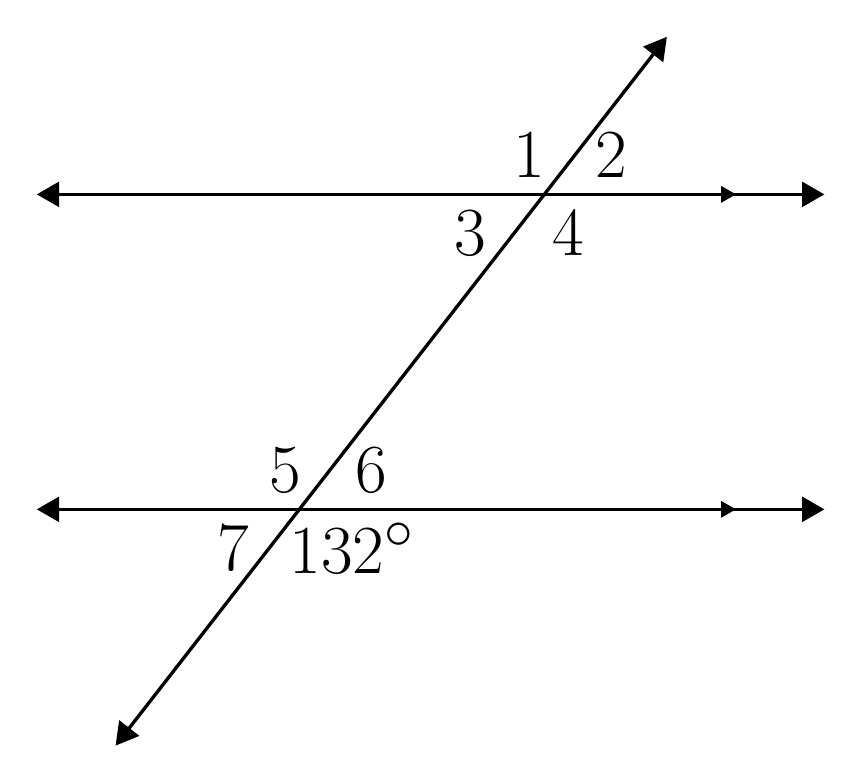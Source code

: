\begin{tikzpicture}
	\node (0) at (-3,2) {};
	\node (1) at (7,2) {};
	\node (2) at (-3,-2) {};
	\node (3) at (7,-2) {};
	\node (4) at (-2, -5) {};
	\node (5) at (5, 4) {};

	\draw [very thick, triangle 60 - triangle 60] (0.center) to (1.center);
	\draw [very thick, triangle 60 - triangle 60] (2.center) to (3.center);
	\draw [very thick, triangle 60 - triangle 60] (4.center) to (5.center);
	
	\node at (3.25,2.5) {\Huge 1};
	\node at (4.3,2.5) {\Huge 2};
	\node at (2.5,1.5) {\Huge 3};
	\node at (3.75,1.5) {\Huge 4};
	\node at (0.15,-1.5) {\Huge 5};
	\node at (1.25,-1.5) {\Huge 6};
	\node at (-0.5,-2.5) {\Huge 7};
	\node at (1,-2.5) {\Huge $132^\circ$};
\node (v1) at (5.5,2) {};
\node (v2) at (6,2) {};
\node (v3) at (5.5,-2) {};
\node (v4) at (6,-2) {};
\draw [-triangle 60] (v1) edge (v2);
\draw [-triangle 60] (v3) edge (v4);
\end{tikzpicture}
